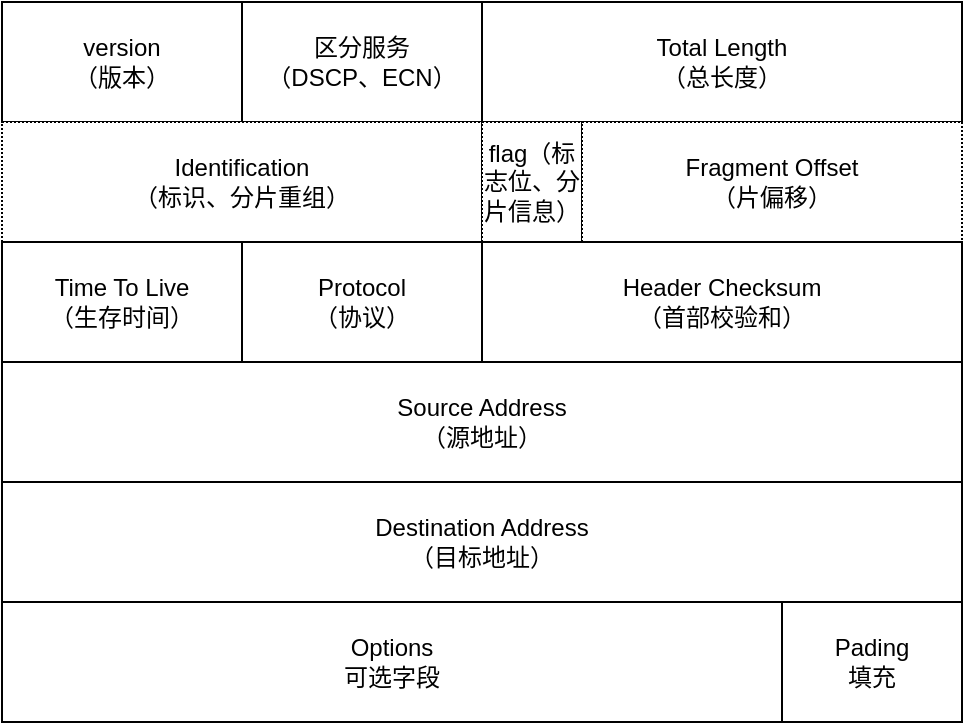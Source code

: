 <mxfile version="15.8.3" type="github">
  <diagram id="ixnTP7PrsZ1tJvnLcnKI" name="Page-1">
    <mxGraphModel dx="1422" dy="762" grid="1" gridSize="10" guides="1" tooltips="1" connect="1" arrows="1" fold="1" page="1" pageScale="1" pageWidth="827" pageHeight="1169" math="0" shadow="0">
      <root>
        <mxCell id="0" />
        <mxCell id="1" parent="0" />
        <mxCell id="mIng1DJrsQZJDd-Cd1Et-1" value="version&lt;br&gt;（版本）" style="rounded=0;whiteSpace=wrap;html=1;" parent="1" vertex="1">
          <mxGeometry x="120" y="80" width="120" height="60" as="geometry" />
        </mxCell>
        <mxCell id="mIng1DJrsQZJDd-Cd1Et-2" value="区分服务&lt;br&gt;（DSCP、ECN）" style="rounded=0;whiteSpace=wrap;html=1;" parent="1" vertex="1">
          <mxGeometry x="240" y="80" width="120" height="60" as="geometry" />
        </mxCell>
        <mxCell id="mIng1DJrsQZJDd-Cd1Et-3" value="Total Length&lt;br&gt;（总长度）" style="rounded=0;whiteSpace=wrap;html=1;" parent="1" vertex="1">
          <mxGeometry x="360" y="80" width="240" height="60" as="geometry" />
        </mxCell>
        <mxCell id="mIng1DJrsQZJDd-Cd1Et-4" value="Identification&lt;br&gt;（标识、分片重组）" style="rounded=0;whiteSpace=wrap;html=1;dashed=1;dashPattern=1 1;" parent="1" vertex="1">
          <mxGeometry x="120" y="140" width="240" height="60" as="geometry" />
        </mxCell>
        <mxCell id="mIng1DJrsQZJDd-Cd1Et-7" style="edgeStyle=orthogonalEdgeStyle;rounded=0;orthogonalLoop=1;jettySize=auto;html=1;exitX=1;exitY=0.5;exitDx=0;exitDy=0;entryX=0;entryY=0.5;entryDx=0;entryDy=0;" parent="1" source="mIng1DJrsQZJDd-Cd1Et-5" target="mIng1DJrsQZJDd-Cd1Et-6" edge="1">
          <mxGeometry relative="1" as="geometry" />
        </mxCell>
        <mxCell id="mIng1DJrsQZJDd-Cd1Et-5" value="flag（标志位、分片信息）" style="rounded=0;whiteSpace=wrap;html=1;dashed=1;dashPattern=1 1;" parent="1" vertex="1">
          <mxGeometry x="360" y="140" width="50" height="60" as="geometry" />
        </mxCell>
        <mxCell id="mIng1DJrsQZJDd-Cd1Et-6" value="Fragment Offset&lt;br&gt;（片偏移）" style="rounded=0;whiteSpace=wrap;html=1;dashed=1;dashPattern=1 1;" parent="1" vertex="1">
          <mxGeometry x="410" y="140" width="190" height="60" as="geometry" />
        </mxCell>
        <mxCell id="HwlnOimc46ugmF20U-wt-1" value="Time To Live&lt;br&gt;（生存时间）" style="rounded=0;whiteSpace=wrap;html=1;" vertex="1" parent="1">
          <mxGeometry x="120" y="200" width="120" height="60" as="geometry" />
        </mxCell>
        <mxCell id="HwlnOimc46ugmF20U-wt-2" value="Protocol&lt;br&gt;（协议）" style="rounded=0;whiteSpace=wrap;html=1;" vertex="1" parent="1">
          <mxGeometry x="240" y="200" width="120" height="60" as="geometry" />
        </mxCell>
        <mxCell id="HwlnOimc46ugmF20U-wt-3" value="Header Checksum&lt;br&gt;（首部校验和）" style="rounded=0;whiteSpace=wrap;html=1;" vertex="1" parent="1">
          <mxGeometry x="360" y="200" width="240" height="60" as="geometry" />
        </mxCell>
        <mxCell id="HwlnOimc46ugmF20U-wt-4" value="Source Address&lt;br&gt;（源地址）" style="rounded=0;whiteSpace=wrap;html=1;" vertex="1" parent="1">
          <mxGeometry x="120" y="260" width="480" height="60" as="geometry" />
        </mxCell>
        <mxCell id="HwlnOimc46ugmF20U-wt-5" value="Destination Address&lt;br&gt;（目标地址）" style="rounded=0;whiteSpace=wrap;html=1;" vertex="1" parent="1">
          <mxGeometry x="120" y="320" width="480" height="60" as="geometry" />
        </mxCell>
        <mxCell id="HwlnOimc46ugmF20U-wt-6" value="Options&lt;br&gt;可选字段" style="rounded=0;whiteSpace=wrap;html=1;" vertex="1" parent="1">
          <mxGeometry x="120" y="380" width="390" height="60" as="geometry" />
        </mxCell>
        <mxCell id="HwlnOimc46ugmF20U-wt-7" value="Pading&lt;br&gt;填充" style="rounded=0;whiteSpace=wrap;html=1;" vertex="1" parent="1">
          <mxGeometry x="510" y="380" width="90" height="60" as="geometry" />
        </mxCell>
      </root>
    </mxGraphModel>
  </diagram>
</mxfile>
